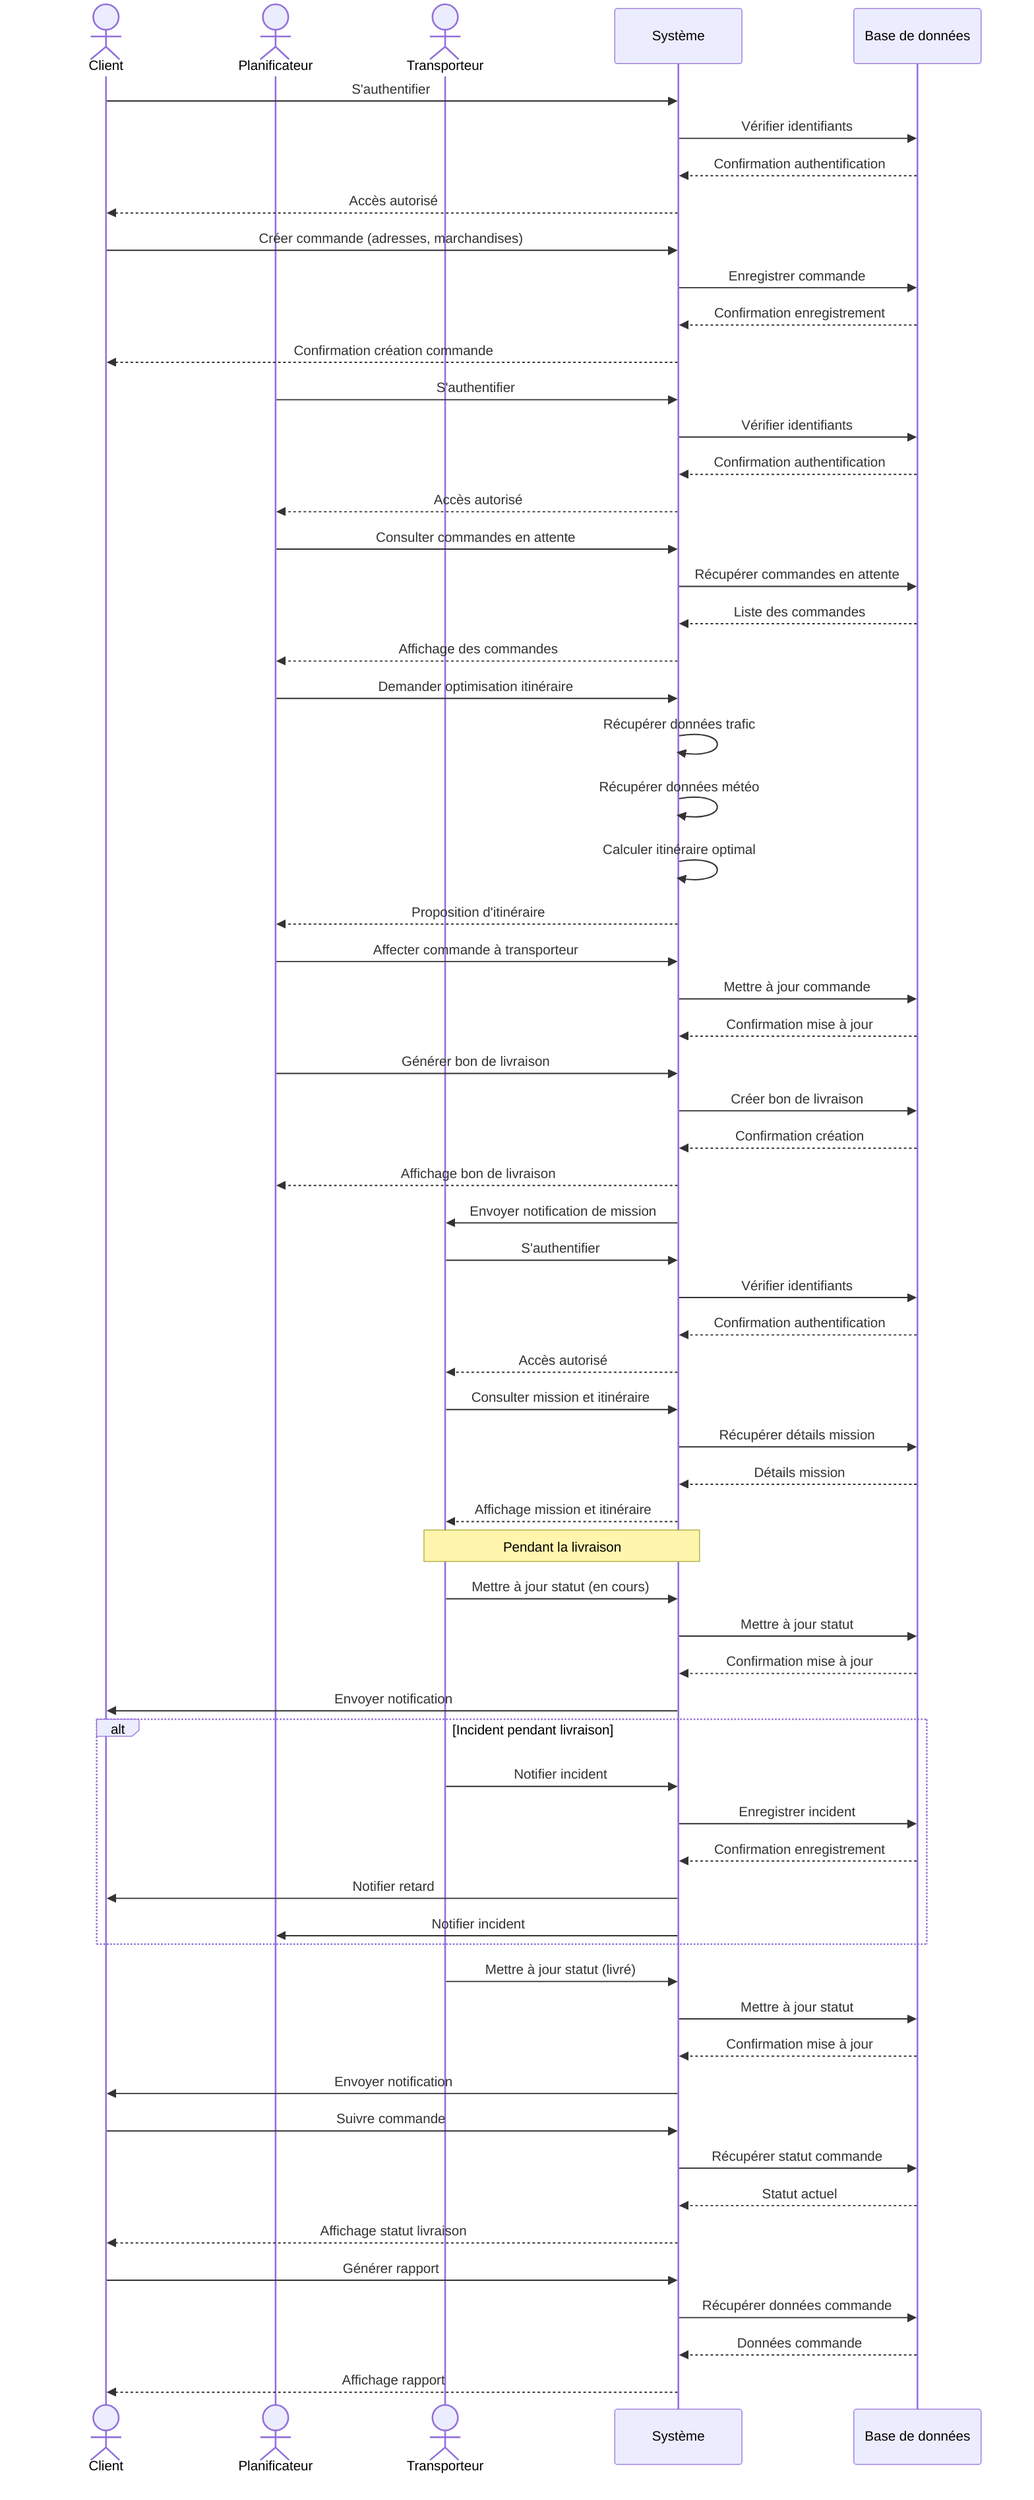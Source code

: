 sequenceDiagram
    actor Client
    actor Planificateur
    actor Transporteur
    participant Système
    participant BDD as Base de données
    
    Client->>Système: S'authentifier
    Système->>BDD: Vérifier identifiants
    BDD-->>Système: Confirmation authentification
    Système-->>Client: Accès autorisé
    
    Client->>Système: Créer commande (adresses, marchandises)
    Système->>BDD: Enregistrer commande
    BDD-->>Système: Confirmation enregistrement
    Système-->>Client: Confirmation création commande
    
    Planificateur->>Système: S'authentifier
    Système->>BDD: Vérifier identifiants
    BDD-->>Système: Confirmation authentification
    Système-->>Planificateur: Accès autorisé
    
    Planificateur->>Système: Consulter commandes en attente
    Système->>BDD: Récupérer commandes en attente
    BDD-->>Système: Liste des commandes
    Système-->>Planificateur: Affichage des commandes
    
    Planificateur->>Système: Demander optimisation itinéraire
    Système->>Système: Récupérer données trafic
    Système->>Système: Récupérer données météo
    Système->>Système: Calculer itinéraire optimal
    Système-->>Planificateur: Proposition d'itinéraire
    
    Planificateur->>Système: Affecter commande à transporteur
    Système->>BDD: Mettre à jour commande
    BDD-->>Système: Confirmation mise à jour
    
    Planificateur->>Système: Générer bon de livraison
    Système->>BDD: Créer bon de livraison
    BDD-->>Système: Confirmation création
    Système-->>Planificateur: Affichage bon de livraison
    
    Système->>Transporteur: Envoyer notification de mission
    Transporteur->>Système: S'authentifier
    Système->>BDD: Vérifier identifiants
    BDD-->>Système: Confirmation authentification
    Système-->>Transporteur: Accès autorisé
    
    Transporteur->>Système: Consulter mission et itinéraire
    Système->>BDD: Récupérer détails mission
    BDD-->>Système: Détails mission
    Système-->>Transporteur: Affichage mission et itinéraire
    
    Note over Transporteur,Système: Pendant la livraison
    
    Transporteur->>Système: Mettre à jour statut (en cours)
    Système->>BDD: Mettre à jour statut
    BDD-->>Système: Confirmation mise à jour
    Système->>Client: Envoyer notification
    
    alt Incident pendant livraison
        Transporteur->>Système: Notifier incident
        Système->>BDD: Enregistrer incident
        BDD-->>Système: Confirmation enregistrement
        Système->>Client: Notifier retard
        Système->>Planificateur: Notifier incident
    end
    
    Transporteur->>Système: Mettre à jour statut (livré)
    Système->>BDD: Mettre à jour statut
    BDD-->>Système: Confirmation mise à jour
    Système->>Client: Envoyer notification
    
    Client->>Système: Suivre commande
    Système->>BDD: Récupérer statut commande
    BDD-->>Système: Statut actuel
    Système-->>Client: Affichage statut livraison
    
    Client->>Système: Générer rapport
    Système->>BDD: Récupérer données commande
    BDD-->>Système: Données commande
    Système-->>Client: Affichage rapport
